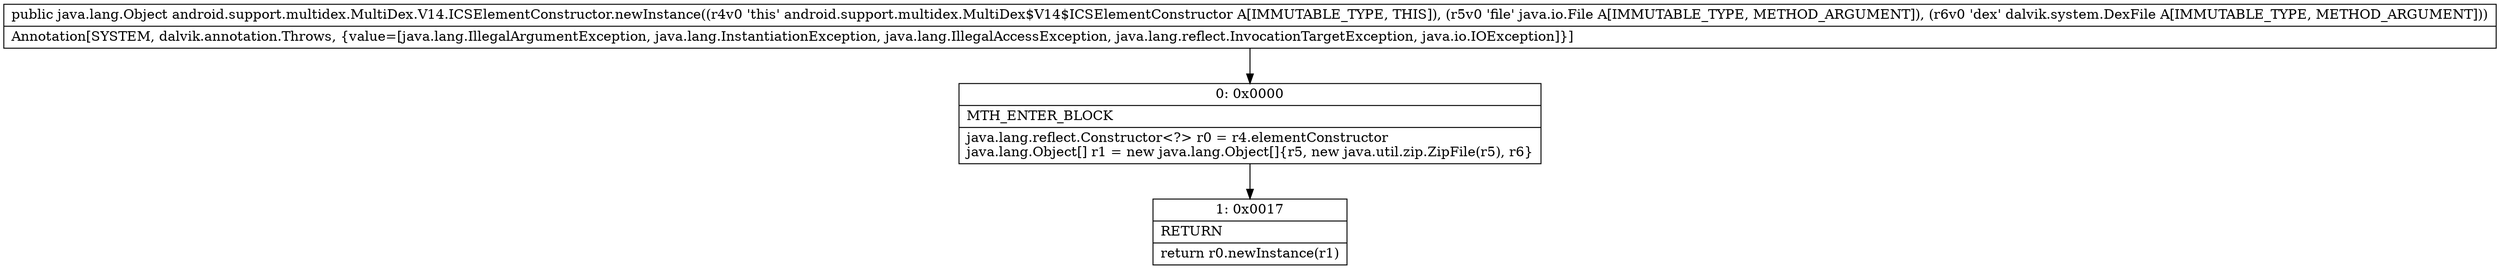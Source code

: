 digraph "CFG forandroid.support.multidex.MultiDex.V14.ICSElementConstructor.newInstance(Ljava\/io\/File;Ldalvik\/system\/DexFile;)Ljava\/lang\/Object;" {
Node_0 [shape=record,label="{0\:\ 0x0000|MTH_ENTER_BLOCK\l|java.lang.reflect.Constructor\<?\> r0 = r4.elementConstructor\ljava.lang.Object[] r1 = new java.lang.Object[]\{r5, new java.util.zip.ZipFile(r5), r6\}\l}"];
Node_1 [shape=record,label="{1\:\ 0x0017|RETURN\l|return r0.newInstance(r1)\l}"];
MethodNode[shape=record,label="{public java.lang.Object android.support.multidex.MultiDex.V14.ICSElementConstructor.newInstance((r4v0 'this' android.support.multidex.MultiDex$V14$ICSElementConstructor A[IMMUTABLE_TYPE, THIS]), (r5v0 'file' java.io.File A[IMMUTABLE_TYPE, METHOD_ARGUMENT]), (r6v0 'dex' dalvik.system.DexFile A[IMMUTABLE_TYPE, METHOD_ARGUMENT]))  | Annotation[SYSTEM, dalvik.annotation.Throws, \{value=[java.lang.IllegalArgumentException, java.lang.InstantiationException, java.lang.IllegalAccessException, java.lang.reflect.InvocationTargetException, java.io.IOException]\}]\l}"];
MethodNode -> Node_0;
Node_0 -> Node_1;
}


